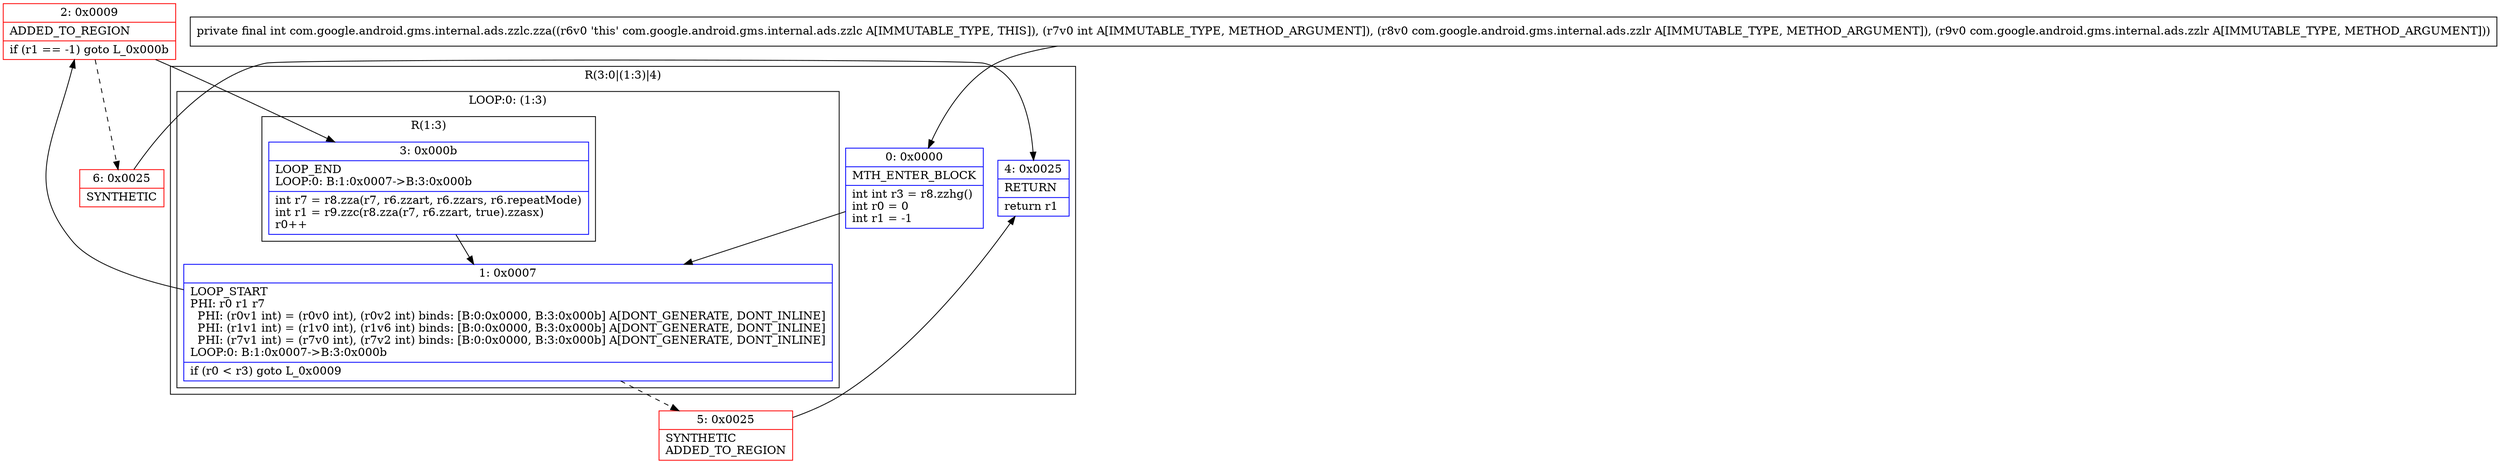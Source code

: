 digraph "CFG forcom.google.android.gms.internal.ads.zzlc.zza(ILcom\/google\/android\/gms\/internal\/ads\/zzlr;Lcom\/google\/android\/gms\/internal\/ads\/zzlr;)I" {
subgraph cluster_Region_1525973493 {
label = "R(3:0|(1:3)|4)";
node [shape=record,color=blue];
Node_0 [shape=record,label="{0\:\ 0x0000|MTH_ENTER_BLOCK\l|int int r3 = r8.zzhg()\lint r0 = 0\lint r1 = \-1\l}"];
subgraph cluster_LoopRegion_1482687005 {
label = "LOOP:0: (1:3)";
node [shape=record,color=blue];
Node_1 [shape=record,label="{1\:\ 0x0007|LOOP_START\lPHI: r0 r1 r7 \l  PHI: (r0v1 int) = (r0v0 int), (r0v2 int) binds: [B:0:0x0000, B:3:0x000b] A[DONT_GENERATE, DONT_INLINE]\l  PHI: (r1v1 int) = (r1v0 int), (r1v6 int) binds: [B:0:0x0000, B:3:0x000b] A[DONT_GENERATE, DONT_INLINE]\l  PHI: (r7v1 int) = (r7v0 int), (r7v2 int) binds: [B:0:0x0000, B:3:0x000b] A[DONT_GENERATE, DONT_INLINE]\lLOOP:0: B:1:0x0007\-\>B:3:0x000b\l|if (r0 \< r3) goto L_0x0009\l}"];
subgraph cluster_Region_2071113974 {
label = "R(1:3)";
node [shape=record,color=blue];
Node_3 [shape=record,label="{3\:\ 0x000b|LOOP_END\lLOOP:0: B:1:0x0007\-\>B:3:0x000b\l|int r7 = r8.zza(r7, r6.zzart, r6.zzars, r6.repeatMode)\lint r1 = r9.zzc(r8.zza(r7, r6.zzart, true).zzasx)\lr0++\l}"];
}
}
Node_4 [shape=record,label="{4\:\ 0x0025|RETURN\l|return r1\l}"];
}
Node_2 [shape=record,color=red,label="{2\:\ 0x0009|ADDED_TO_REGION\l|if (r1 == \-1) goto L_0x000b\l}"];
Node_5 [shape=record,color=red,label="{5\:\ 0x0025|SYNTHETIC\lADDED_TO_REGION\l}"];
Node_6 [shape=record,color=red,label="{6\:\ 0x0025|SYNTHETIC\l}"];
MethodNode[shape=record,label="{private final int com.google.android.gms.internal.ads.zzlc.zza((r6v0 'this' com.google.android.gms.internal.ads.zzlc A[IMMUTABLE_TYPE, THIS]), (r7v0 int A[IMMUTABLE_TYPE, METHOD_ARGUMENT]), (r8v0 com.google.android.gms.internal.ads.zzlr A[IMMUTABLE_TYPE, METHOD_ARGUMENT]), (r9v0 com.google.android.gms.internal.ads.zzlr A[IMMUTABLE_TYPE, METHOD_ARGUMENT])) }"];
MethodNode -> Node_0;
Node_0 -> Node_1;
Node_1 -> Node_2;
Node_1 -> Node_5[style=dashed];
Node_3 -> Node_1;
Node_2 -> Node_3;
Node_2 -> Node_6[style=dashed];
Node_5 -> Node_4;
Node_6 -> Node_4;
}

